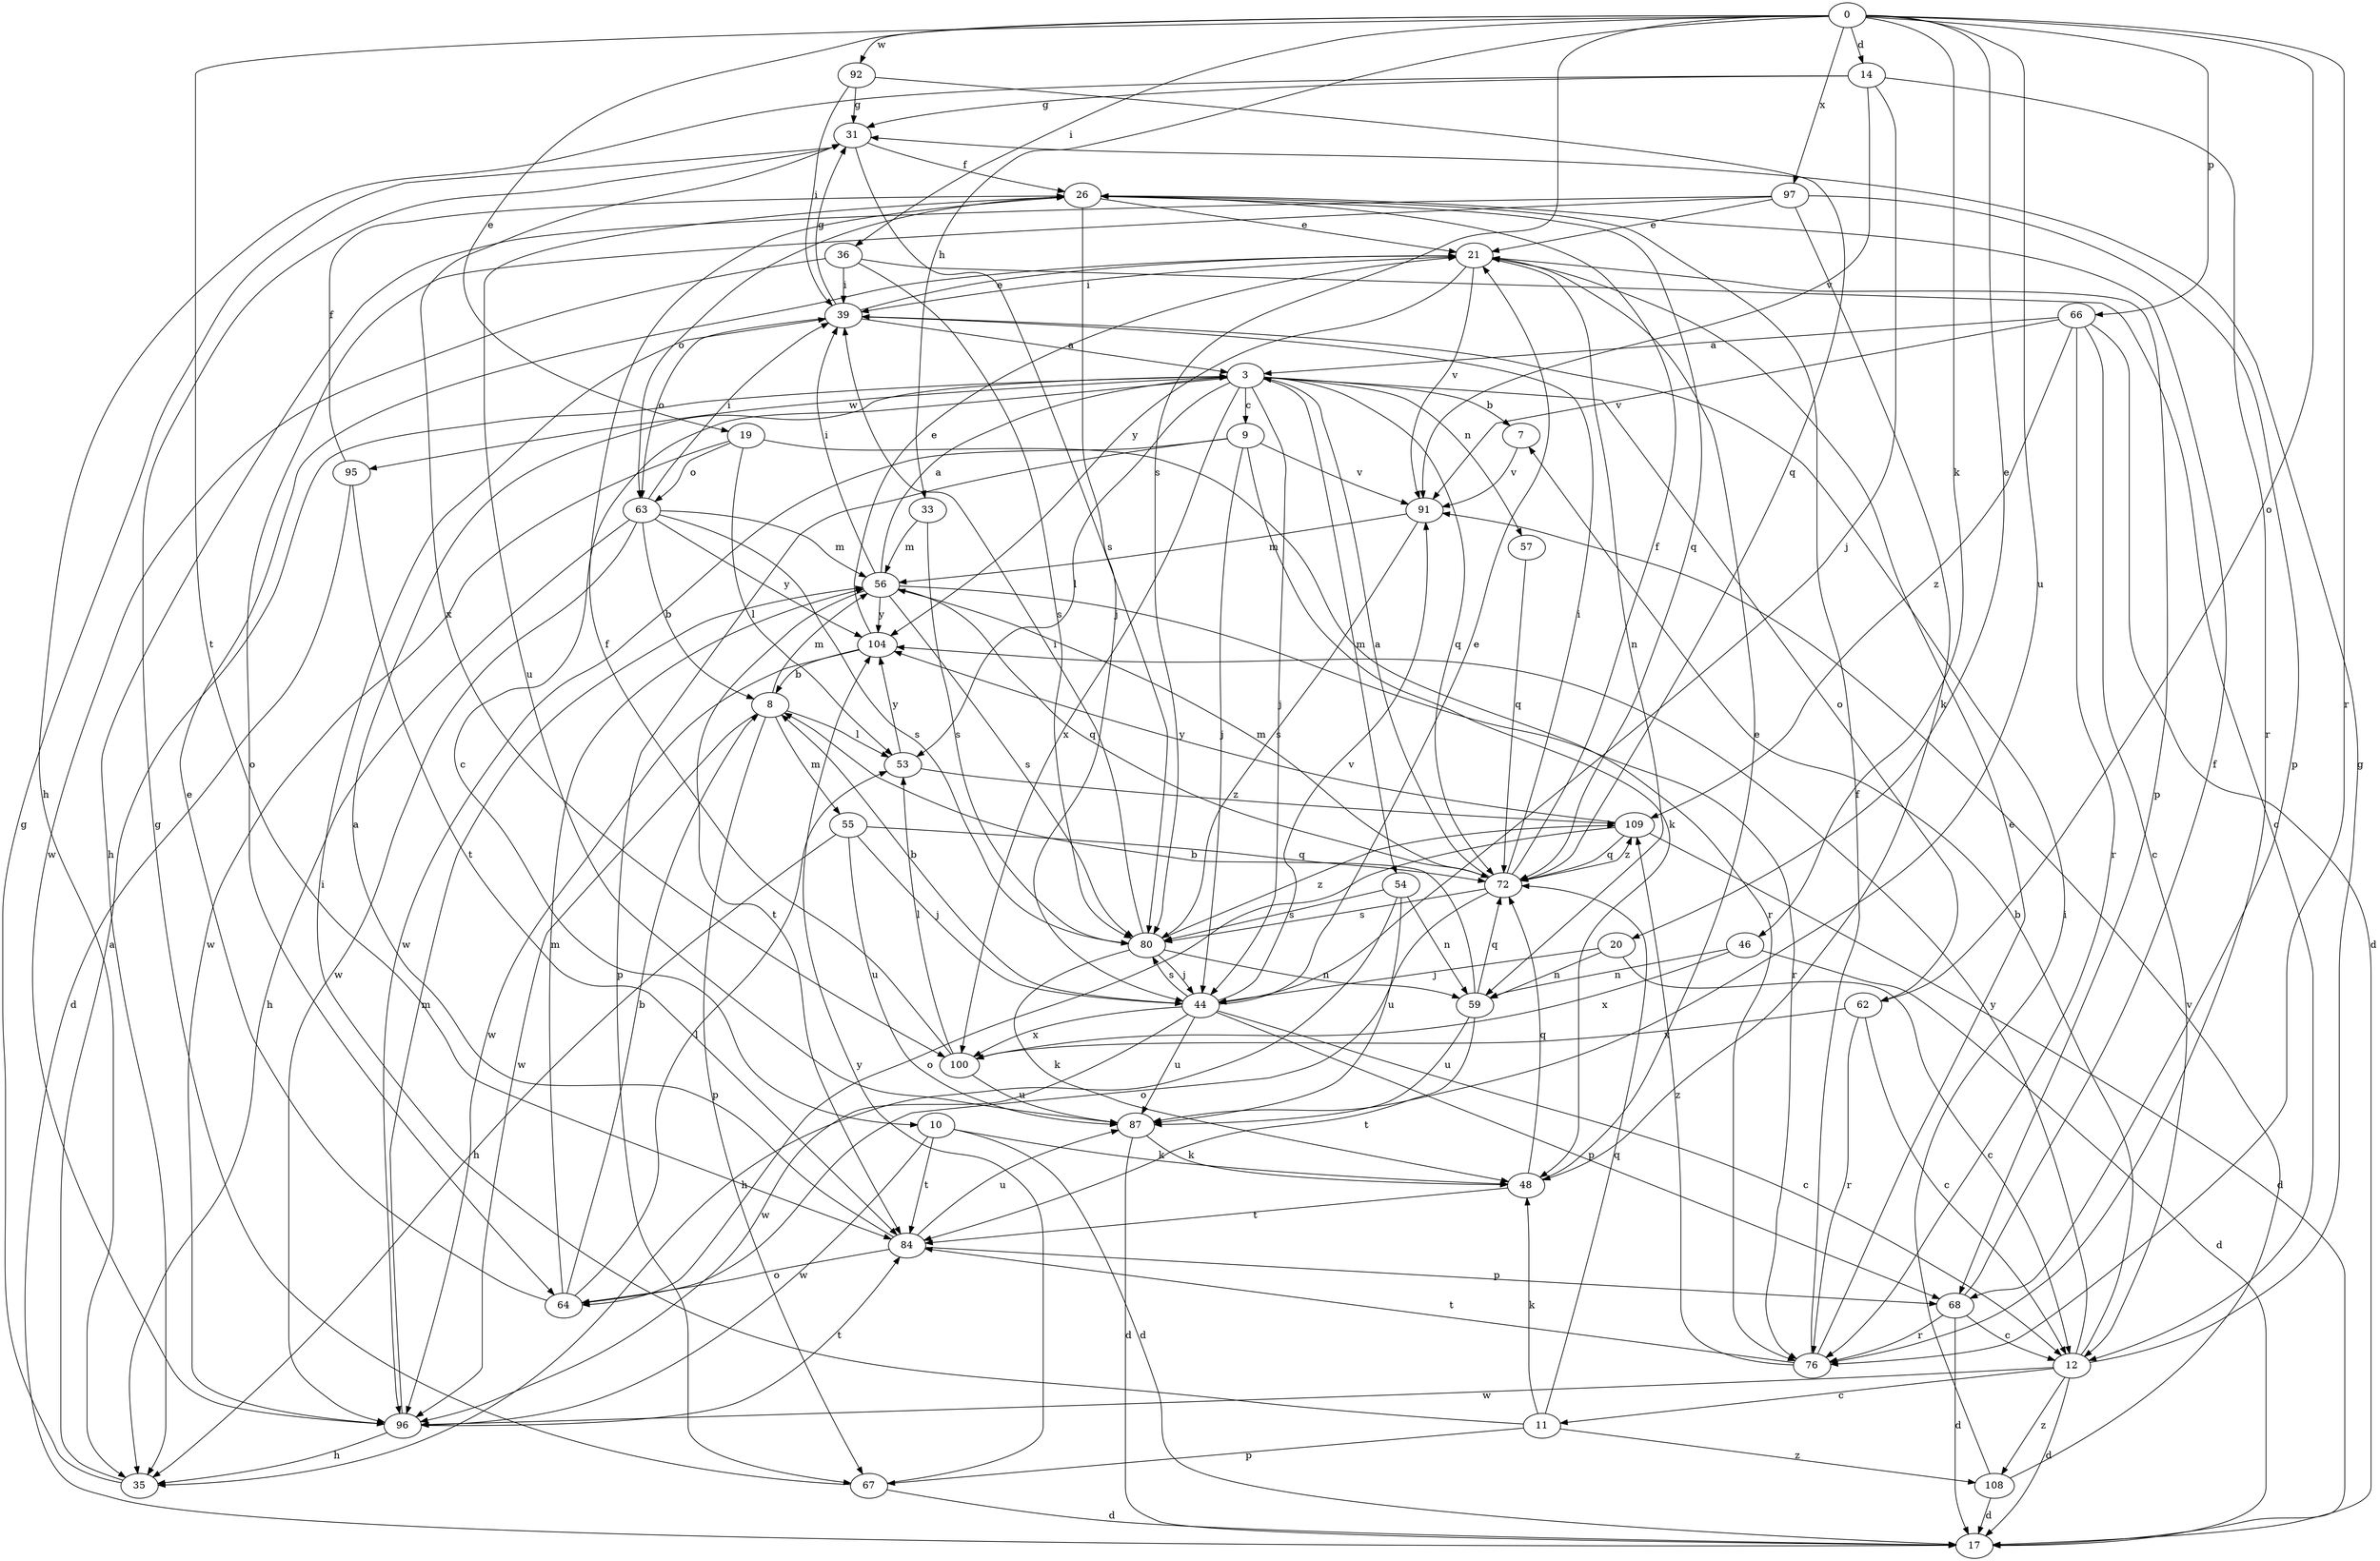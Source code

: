 strict digraph  {
0;
3;
7;
8;
9;
10;
11;
12;
14;
17;
19;
20;
21;
26;
31;
33;
35;
36;
39;
44;
46;
48;
53;
54;
55;
56;
57;
59;
62;
63;
64;
66;
67;
68;
72;
76;
80;
84;
87;
91;
92;
95;
96;
97;
100;
104;
108;
109;
0 -> 14  [label=d];
0 -> 19  [label=e];
0 -> 20  [label=e];
0 -> 33  [label=h];
0 -> 36  [label=i];
0 -> 46  [label=k];
0 -> 62  [label=o];
0 -> 66  [label=p];
0 -> 76  [label=r];
0 -> 80  [label=s];
0 -> 84  [label=t];
0 -> 87  [label=u];
0 -> 92  [label=w];
0 -> 97  [label=x];
3 -> 7  [label=b];
3 -> 9  [label=c];
3 -> 10  [label=c];
3 -> 44  [label=j];
3 -> 53  [label=l];
3 -> 54  [label=m];
3 -> 57  [label=n];
3 -> 62  [label=o];
3 -> 72  [label=q];
3 -> 95  [label=w];
3 -> 100  [label=x];
7 -> 91  [label=v];
8 -> 53  [label=l];
8 -> 55  [label=m];
8 -> 56  [label=m];
8 -> 67  [label=p];
8 -> 96  [label=w];
9 -> 44  [label=j];
9 -> 48  [label=k];
9 -> 67  [label=p];
9 -> 91  [label=v];
9 -> 96  [label=w];
10 -> 17  [label=d];
10 -> 48  [label=k];
10 -> 84  [label=t];
10 -> 96  [label=w];
11 -> 39  [label=i];
11 -> 48  [label=k];
11 -> 67  [label=p];
11 -> 72  [label=q];
11 -> 108  [label=z];
12 -> 7  [label=b];
12 -> 11  [label=c];
12 -> 17  [label=d];
12 -> 31  [label=g];
12 -> 96  [label=w];
12 -> 104  [label=y];
12 -> 108  [label=z];
14 -> 31  [label=g];
14 -> 35  [label=h];
14 -> 44  [label=j];
14 -> 76  [label=r];
14 -> 91  [label=v];
19 -> 53  [label=l];
19 -> 63  [label=o];
19 -> 76  [label=r];
19 -> 96  [label=w];
20 -> 12  [label=c];
20 -> 44  [label=j];
20 -> 59  [label=n];
21 -> 39  [label=i];
21 -> 59  [label=n];
21 -> 68  [label=p];
21 -> 91  [label=v];
21 -> 104  [label=y];
26 -> 21  [label=e];
26 -> 44  [label=j];
26 -> 63  [label=o];
26 -> 72  [label=q];
26 -> 87  [label=u];
31 -> 26  [label=f];
31 -> 80  [label=s];
31 -> 100  [label=x];
33 -> 56  [label=m];
33 -> 80  [label=s];
35 -> 3  [label=a];
35 -> 31  [label=g];
36 -> 12  [label=c];
36 -> 39  [label=i];
36 -> 80  [label=s];
36 -> 96  [label=w];
39 -> 3  [label=a];
39 -> 21  [label=e];
39 -> 31  [label=g];
39 -> 63  [label=o];
44 -> 8  [label=b];
44 -> 12  [label=c];
44 -> 21  [label=e];
44 -> 68  [label=p];
44 -> 80  [label=s];
44 -> 87  [label=u];
44 -> 91  [label=v];
44 -> 96  [label=w];
44 -> 100  [label=x];
46 -> 17  [label=d];
46 -> 59  [label=n];
46 -> 100  [label=x];
48 -> 21  [label=e];
48 -> 72  [label=q];
48 -> 84  [label=t];
53 -> 104  [label=y];
53 -> 109  [label=z];
54 -> 35  [label=h];
54 -> 59  [label=n];
54 -> 80  [label=s];
54 -> 87  [label=u];
55 -> 35  [label=h];
55 -> 44  [label=j];
55 -> 72  [label=q];
55 -> 87  [label=u];
56 -> 3  [label=a];
56 -> 39  [label=i];
56 -> 72  [label=q];
56 -> 76  [label=r];
56 -> 80  [label=s];
56 -> 84  [label=t];
56 -> 104  [label=y];
57 -> 72  [label=q];
59 -> 8  [label=b];
59 -> 72  [label=q];
59 -> 84  [label=t];
59 -> 87  [label=u];
62 -> 12  [label=c];
62 -> 76  [label=r];
62 -> 100  [label=x];
63 -> 8  [label=b];
63 -> 35  [label=h];
63 -> 39  [label=i];
63 -> 56  [label=m];
63 -> 80  [label=s];
63 -> 96  [label=w];
63 -> 104  [label=y];
64 -> 8  [label=b];
64 -> 21  [label=e];
64 -> 53  [label=l];
64 -> 56  [label=m];
66 -> 3  [label=a];
66 -> 12  [label=c];
66 -> 17  [label=d];
66 -> 76  [label=r];
66 -> 91  [label=v];
66 -> 109  [label=z];
67 -> 17  [label=d];
67 -> 31  [label=g];
67 -> 104  [label=y];
68 -> 12  [label=c];
68 -> 17  [label=d];
68 -> 26  [label=f];
68 -> 76  [label=r];
72 -> 3  [label=a];
72 -> 26  [label=f];
72 -> 39  [label=i];
72 -> 56  [label=m];
72 -> 64  [label=o];
72 -> 80  [label=s];
72 -> 109  [label=z];
76 -> 21  [label=e];
76 -> 26  [label=f];
76 -> 84  [label=t];
76 -> 109  [label=z];
80 -> 39  [label=i];
80 -> 44  [label=j];
80 -> 48  [label=k];
80 -> 59  [label=n];
80 -> 109  [label=z];
84 -> 3  [label=a];
84 -> 64  [label=o];
84 -> 68  [label=p];
84 -> 87  [label=u];
87 -> 17  [label=d];
87 -> 48  [label=k];
91 -> 56  [label=m];
91 -> 80  [label=s];
92 -> 31  [label=g];
92 -> 39  [label=i];
92 -> 72  [label=q];
95 -> 17  [label=d];
95 -> 26  [label=f];
95 -> 84  [label=t];
96 -> 35  [label=h];
96 -> 56  [label=m];
96 -> 84  [label=t];
97 -> 21  [label=e];
97 -> 35  [label=h];
97 -> 48  [label=k];
97 -> 64  [label=o];
97 -> 68  [label=p];
100 -> 26  [label=f];
100 -> 53  [label=l];
100 -> 87  [label=u];
104 -> 8  [label=b];
104 -> 21  [label=e];
104 -> 96  [label=w];
108 -> 17  [label=d];
108 -> 39  [label=i];
108 -> 91  [label=v];
109 -> 17  [label=d];
109 -> 64  [label=o];
109 -> 72  [label=q];
109 -> 104  [label=y];
}
